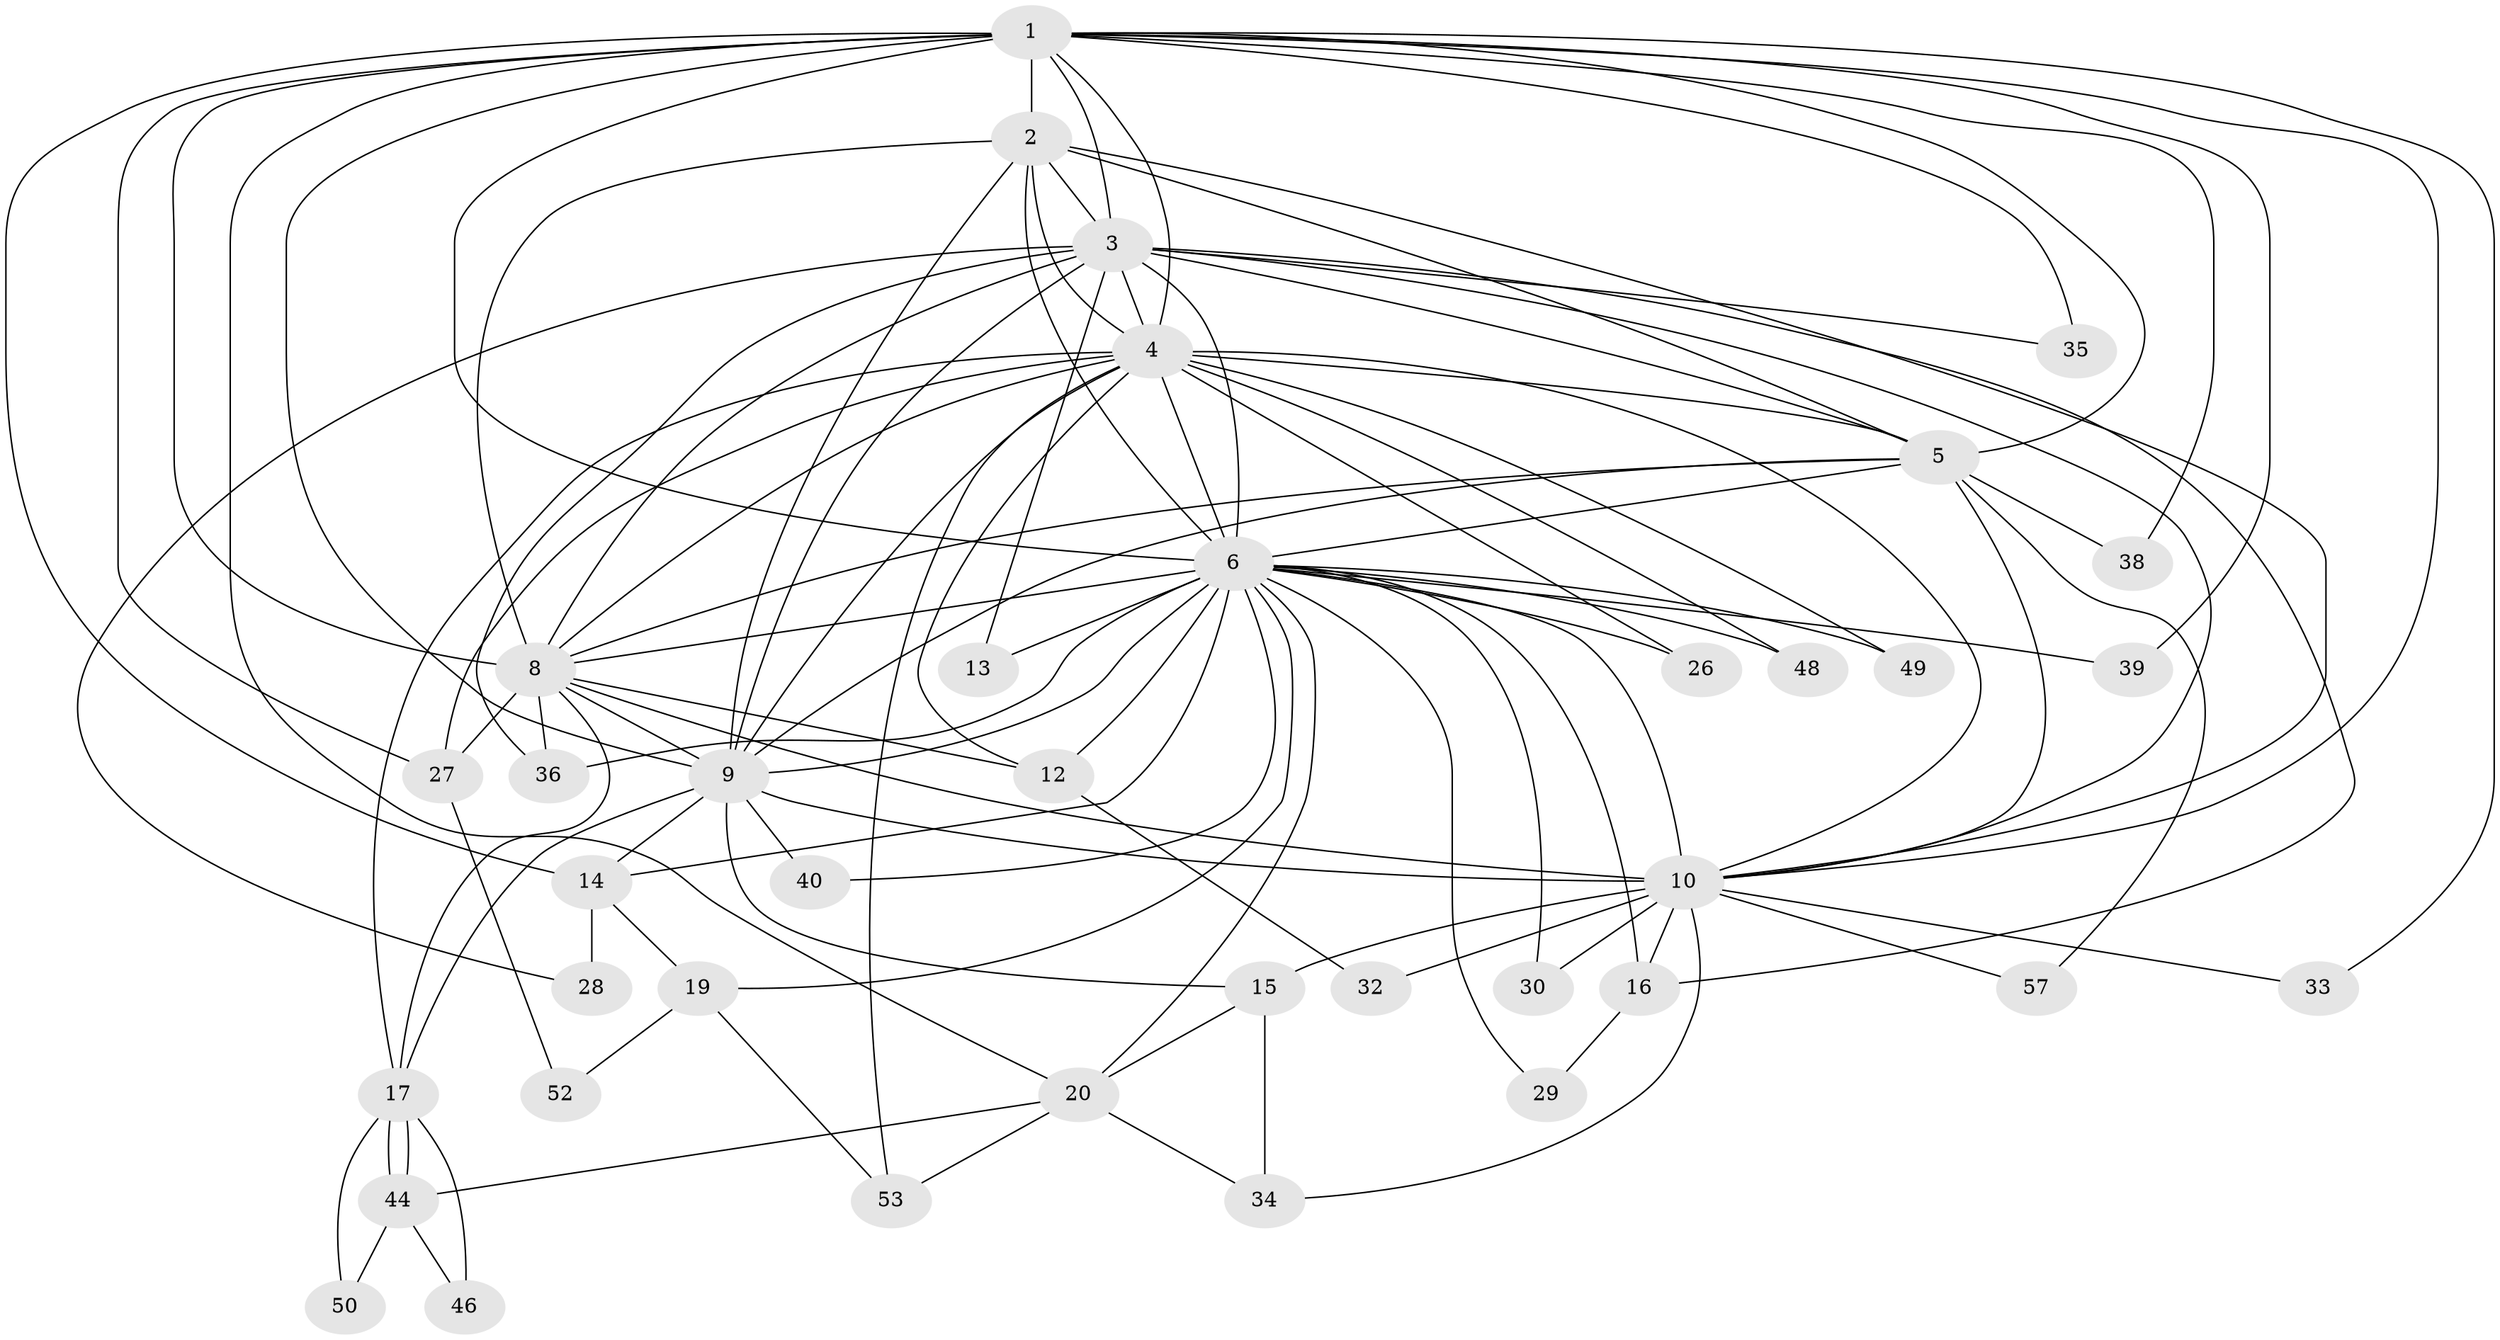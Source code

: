 // original degree distribution, {19: 0.017241379310344827, 10: 0.017241379310344827, 15: 0.034482758620689655, 18: 0.017241379310344827, 12: 0.017241379310344827, 14: 0.017241379310344827, 20: 0.017241379310344827, 13: 0.017241379310344827, 17: 0.017241379310344827, 3: 0.10344827586206896, 4: 0.05172413793103448, 2: 0.5689655172413793, 5: 0.06896551724137931, 7: 0.017241379310344827, 6: 0.017241379310344827}
// Generated by graph-tools (version 1.1) at 2025/11/02/27/25 16:11:05]
// undirected, 38 vertices, 104 edges
graph export_dot {
graph [start="1"]
  node [color=gray90,style=filled];
  1 [super="+21"];
  2 [super="+45"];
  3 [super="+37"];
  4 [super="+22"];
  5 [super="+51"];
  6 [super="+7"];
  8 [super="+24"];
  9 [super="+43"];
  10 [super="+11"];
  12 [super="+18"];
  13;
  14 [super="+23"];
  15 [super="+42"];
  16 [super="+41"];
  17 [super="+31"];
  19 [super="+25"];
  20;
  26;
  27 [super="+47"];
  28;
  29;
  30;
  32;
  33;
  34 [super="+55"];
  35;
  36 [super="+56"];
  38;
  39;
  40;
  44 [super="+54"];
  46;
  48;
  49;
  50;
  52;
  53 [super="+58"];
  57;
  1 -- 2 [weight=2];
  1 -- 3;
  1 -- 4;
  1 -- 5;
  1 -- 6 [weight=2];
  1 -- 8;
  1 -- 9;
  1 -- 10;
  1 -- 14;
  1 -- 20;
  1 -- 27;
  1 -- 33;
  1 -- 35;
  1 -- 38;
  1 -- 39;
  2 -- 3;
  2 -- 4;
  2 -- 5;
  2 -- 6 [weight=2];
  2 -- 8;
  2 -- 9;
  2 -- 10;
  3 -- 4;
  3 -- 5;
  3 -- 6 [weight=2];
  3 -- 8;
  3 -- 9;
  3 -- 10 [weight=2];
  3 -- 13;
  3 -- 16;
  3 -- 28;
  3 -- 35;
  3 -- 36;
  4 -- 5;
  4 -- 6 [weight=2];
  4 -- 8;
  4 -- 9;
  4 -- 10;
  4 -- 17 [weight=2];
  4 -- 26;
  4 -- 48;
  4 -- 49;
  4 -- 53;
  4 -- 27;
  4 -- 12;
  5 -- 6 [weight=2];
  5 -- 8;
  5 -- 9 [weight=2];
  5 -- 10;
  5 -- 38;
  5 -- 57;
  6 -- 8 [weight=2];
  6 -- 9 [weight=2];
  6 -- 10 [weight=3];
  6 -- 13;
  6 -- 20;
  6 -- 29;
  6 -- 39;
  6 -- 14;
  6 -- 12;
  6 -- 19;
  6 -- 26;
  6 -- 30;
  6 -- 36;
  6 -- 40;
  6 -- 48;
  6 -- 49;
  6 -- 16;
  8 -- 9;
  8 -- 10;
  8 -- 12;
  8 -- 27;
  8 -- 36;
  8 -- 17;
  9 -- 10;
  9 -- 14;
  9 -- 15 [weight=2];
  9 -- 17;
  9 -- 40;
  10 -- 15;
  10 -- 16;
  10 -- 30;
  10 -- 32;
  10 -- 34;
  10 -- 57;
  10 -- 33;
  12 -- 32;
  14 -- 28;
  14 -- 19;
  15 -- 34;
  15 -- 20;
  16 -- 29;
  17 -- 44;
  17 -- 44;
  17 -- 50;
  17 -- 46;
  19 -- 52;
  19 -- 53;
  20 -- 53;
  20 -- 34;
  20 -- 44;
  27 -- 52;
  44 -- 46;
  44 -- 50;
}
